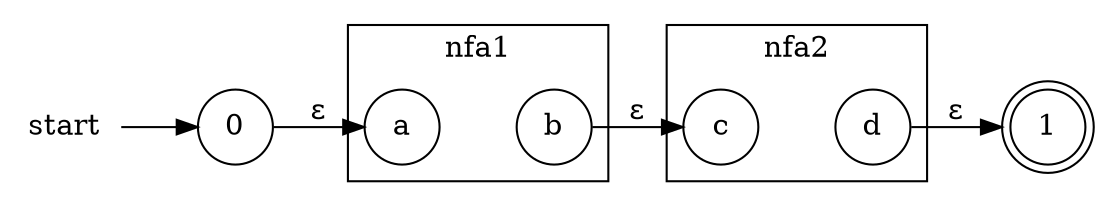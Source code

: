 digraph G {
  rankdir=LR;
  node [shape=circle]
  start [shape=none]
  0
  1 [shape=doublecircle]
  subgraph cluster0 {
      label="nfa1"
      rankdir=LR;
      a -> b [style=invis]
  }
  subgraph cluster1 {
      label="nfa2"
      rankdir=LR;
      c -> d [style=invis]
  }
  start -> 0
  0 -> a [label="&epsilon;"]
  b -> c [label="&epsilon;"]
  d -> 1 [label="&epsilon;"]
}

